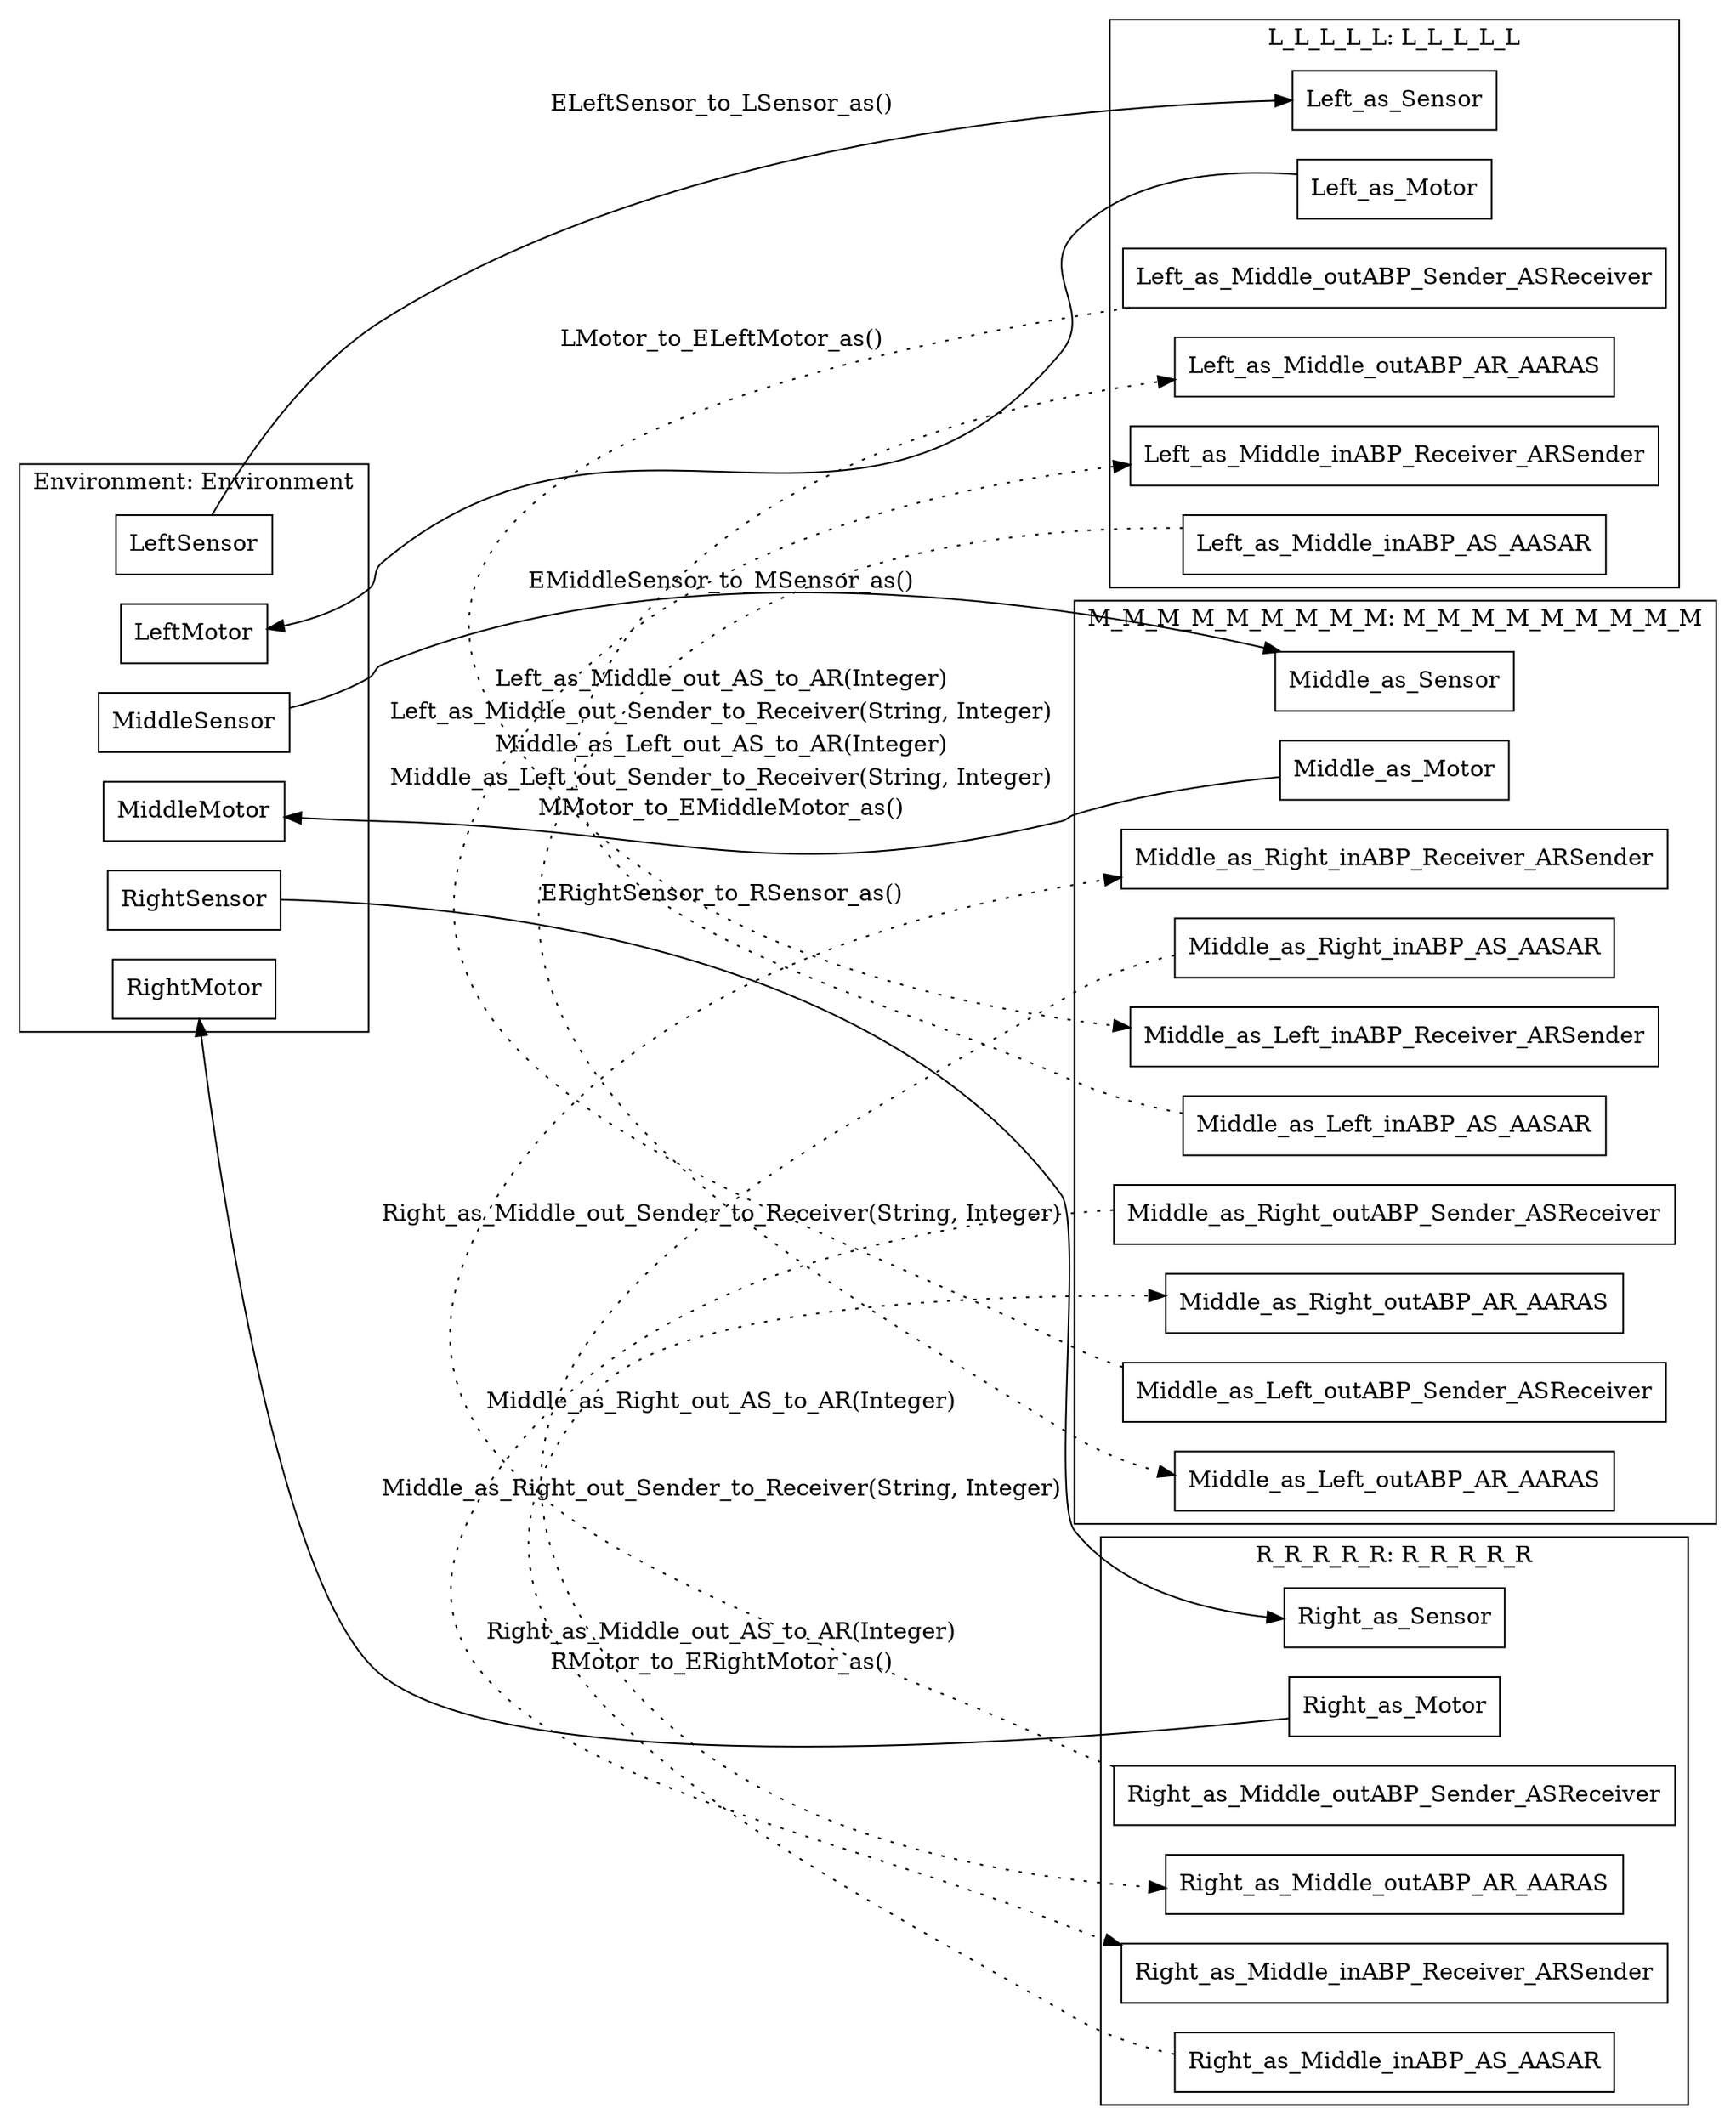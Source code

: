 
digraph LegoCase_as_arg_uni_ll_time_merge_ic {
  graph [rankdir = "LR"];
  
  subgraph cluster_Environment{
    label = "Environment: Environment";
    node [shape = box];
    Environment_LeftSensor[label = LeftSensor]
    Environment_LeftMotor[label = LeftMotor]
    Environment_MiddleSensor[label = MiddleSensor]
    Environment_MiddleMotor[label = MiddleMotor]
    Environment_RightSensor[label = RightSensor]
    Environment_RightMotor[label = RightMotor]
  }

  subgraph cluster_L_L_L_L_L{
    label = "L_L_L_L_L: L_L_L_L_L";
    node [shape = box];
    L_L_L_L_L_Left_as_Sensor[label = Left_as_Sensor]
    L_L_L_L_L_Left_as_Motor[label = Left_as_Motor]
    L_L_L_L_L_Left_as_Middle_outABP_Sender_ASReceiver[label = Left_as_Middle_outABP_Sender_ASReceiver]
    L_L_L_L_L_Left_as_Middle_outABP_AR_AARAS[label = Left_as_Middle_outABP_AR_AARAS]
    L_L_L_L_L_Left_as_Middle_inABP_Receiver_ARSender[label = Left_as_Middle_inABP_Receiver_ARSender]
    L_L_L_L_L_Left_as_Middle_inABP_AS_AASAR[label = Left_as_Middle_inABP_AS_AASAR]
  }

  subgraph cluster_M_M_M_M_M_M_M_M_M{
    label = "M_M_M_M_M_M_M_M_M: M_M_M_M_M_M_M_M_M";
    node [shape = box];
    M_M_M_M_M_M_M_M_M_Middle_as_Sensor[label = Middle_as_Sensor]
    M_M_M_M_M_M_M_M_M_Middle_as_Motor[label = Middle_as_Motor]
    M_M_M_M_M_M_M_M_M_Middle_as_Right_inABP_Receiver_ARSender[label = Middle_as_Right_inABP_Receiver_ARSender]
    M_M_M_M_M_M_M_M_M_Middle_as_Right_inABP_AS_AASAR[label = Middle_as_Right_inABP_AS_AASAR]
    M_M_M_M_M_M_M_M_M_Middle_as_Left_inABP_Receiver_ARSender[label = Middle_as_Left_inABP_Receiver_ARSender]
    M_M_M_M_M_M_M_M_M_Middle_as_Left_inABP_AS_AASAR[label = Middle_as_Left_inABP_AS_AASAR]
    M_M_M_M_M_M_M_M_M_Middle_as_Right_outABP_Sender_ASReceiver[label = Middle_as_Right_outABP_Sender_ASReceiver]
    M_M_M_M_M_M_M_M_M_Middle_as_Right_outABP_AR_AARAS[label = Middle_as_Right_outABP_AR_AARAS]
    M_M_M_M_M_M_M_M_M_Middle_as_Left_outABP_Sender_ASReceiver[label = Middle_as_Left_outABP_Sender_ASReceiver]
    M_M_M_M_M_M_M_M_M_Middle_as_Left_outABP_AR_AARAS[label = Middle_as_Left_outABP_AR_AARAS]
  }

  subgraph cluster_R_R_R_R_R{
    label = "R_R_R_R_R: R_R_R_R_R";
    node [shape = box];
    R_R_R_R_R_Right_as_Sensor[label = Right_as_Sensor]
    R_R_R_R_R_Right_as_Motor[label = Right_as_Motor]
    R_R_R_R_R_Right_as_Middle_outABP_Sender_ASReceiver[label = Right_as_Middle_outABP_Sender_ASReceiver]
    R_R_R_R_R_Right_as_Middle_outABP_AR_AARAS[label = Right_as_Middle_outABP_AR_AARAS]
    R_R_R_R_R_Right_as_Middle_inABP_Receiver_ARSender[label = Right_as_Middle_inABP_Receiver_ARSender]
    R_R_R_R_R_Right_as_Middle_inABP_AS_AASAR[label = Right_as_Middle_inABP_AS_AASAR]
  }

  
 Environment_LeftSensor -> L_L_L_L_L_Left_as_Sensor [label = "ELeftSensor_to_LSensor_as()"];

 L_L_L_L_L_Left_as_Motor -> Environment_LeftMotor [label = "LMotor_to_ELeftMotor_as()"];

 Environment_RightSensor -> R_R_R_R_R_Right_as_Sensor [label = "ERightSensor_to_RSensor_as()"];

 R_R_R_R_R_Right_as_Motor -> Environment_RightMotor [label = "RMotor_to_ERightMotor_as()"];

 Environment_MiddleSensor -> M_M_M_M_M_M_M_M_M_Middle_as_Sensor [label = "EMiddleSensor_to_MSensor_as()"];

 M_M_M_M_M_M_M_M_M_Middle_as_Motor -> Environment_MiddleMotor [label = "MMotor_to_EMiddleMotor_as()"];

 R_R_R_R_R_Right_as_Middle_outABP_Sender_ASReceiver -> M_M_M_M_M_M_M_M_M_Middle_as_Right_inABP_Receiver_ARSender [label = "Right_as_Middle_out_Sender_to_Receiver(String, Integer)", style=dotted];

 M_M_M_M_M_M_M_M_M_Middle_as_Right_inABP_AS_AASAR -> R_R_R_R_R_Right_as_Middle_outABP_AR_AARAS [label = "Right_as_Middle_out_AS_to_AR(Integer)", style=dotted];

 L_L_L_L_L_Left_as_Middle_outABP_Sender_ASReceiver -> M_M_M_M_M_M_M_M_M_Middle_as_Left_inABP_Receiver_ARSender [label = "Left_as_Middle_out_Sender_to_Receiver(String, Integer)", style=dotted];

 M_M_M_M_M_M_M_M_M_Middle_as_Left_inABP_AS_AASAR -> L_L_L_L_L_Left_as_Middle_outABP_AR_AARAS [label = "Left_as_Middle_out_AS_to_AR(Integer)", style=dotted];

 M_M_M_M_M_M_M_M_M_Middle_as_Right_outABP_Sender_ASReceiver -> R_R_R_R_R_Right_as_Middle_inABP_Receiver_ARSender [label = "Middle_as_Right_out_Sender_to_Receiver(String, Integer)", style=dotted];

 R_R_R_R_R_Right_as_Middle_inABP_AS_AASAR -> M_M_M_M_M_M_M_M_M_Middle_as_Right_outABP_AR_AARAS [label = "Middle_as_Right_out_AS_to_AR(Integer)", style=dotted];

 M_M_M_M_M_M_M_M_M_Middle_as_Left_outABP_Sender_ASReceiver -> L_L_L_L_L_Left_as_Middle_inABP_Receiver_ARSender [label = "Middle_as_Left_out_Sender_to_Receiver(String, Integer)", style=dotted];

 L_L_L_L_L_Left_as_Middle_inABP_AS_AASAR -> M_M_M_M_M_M_M_M_M_Middle_as_Left_outABP_AR_AARAS [label = "Middle_as_Left_out_AS_to_AR(Integer)", style=dotted];

}
